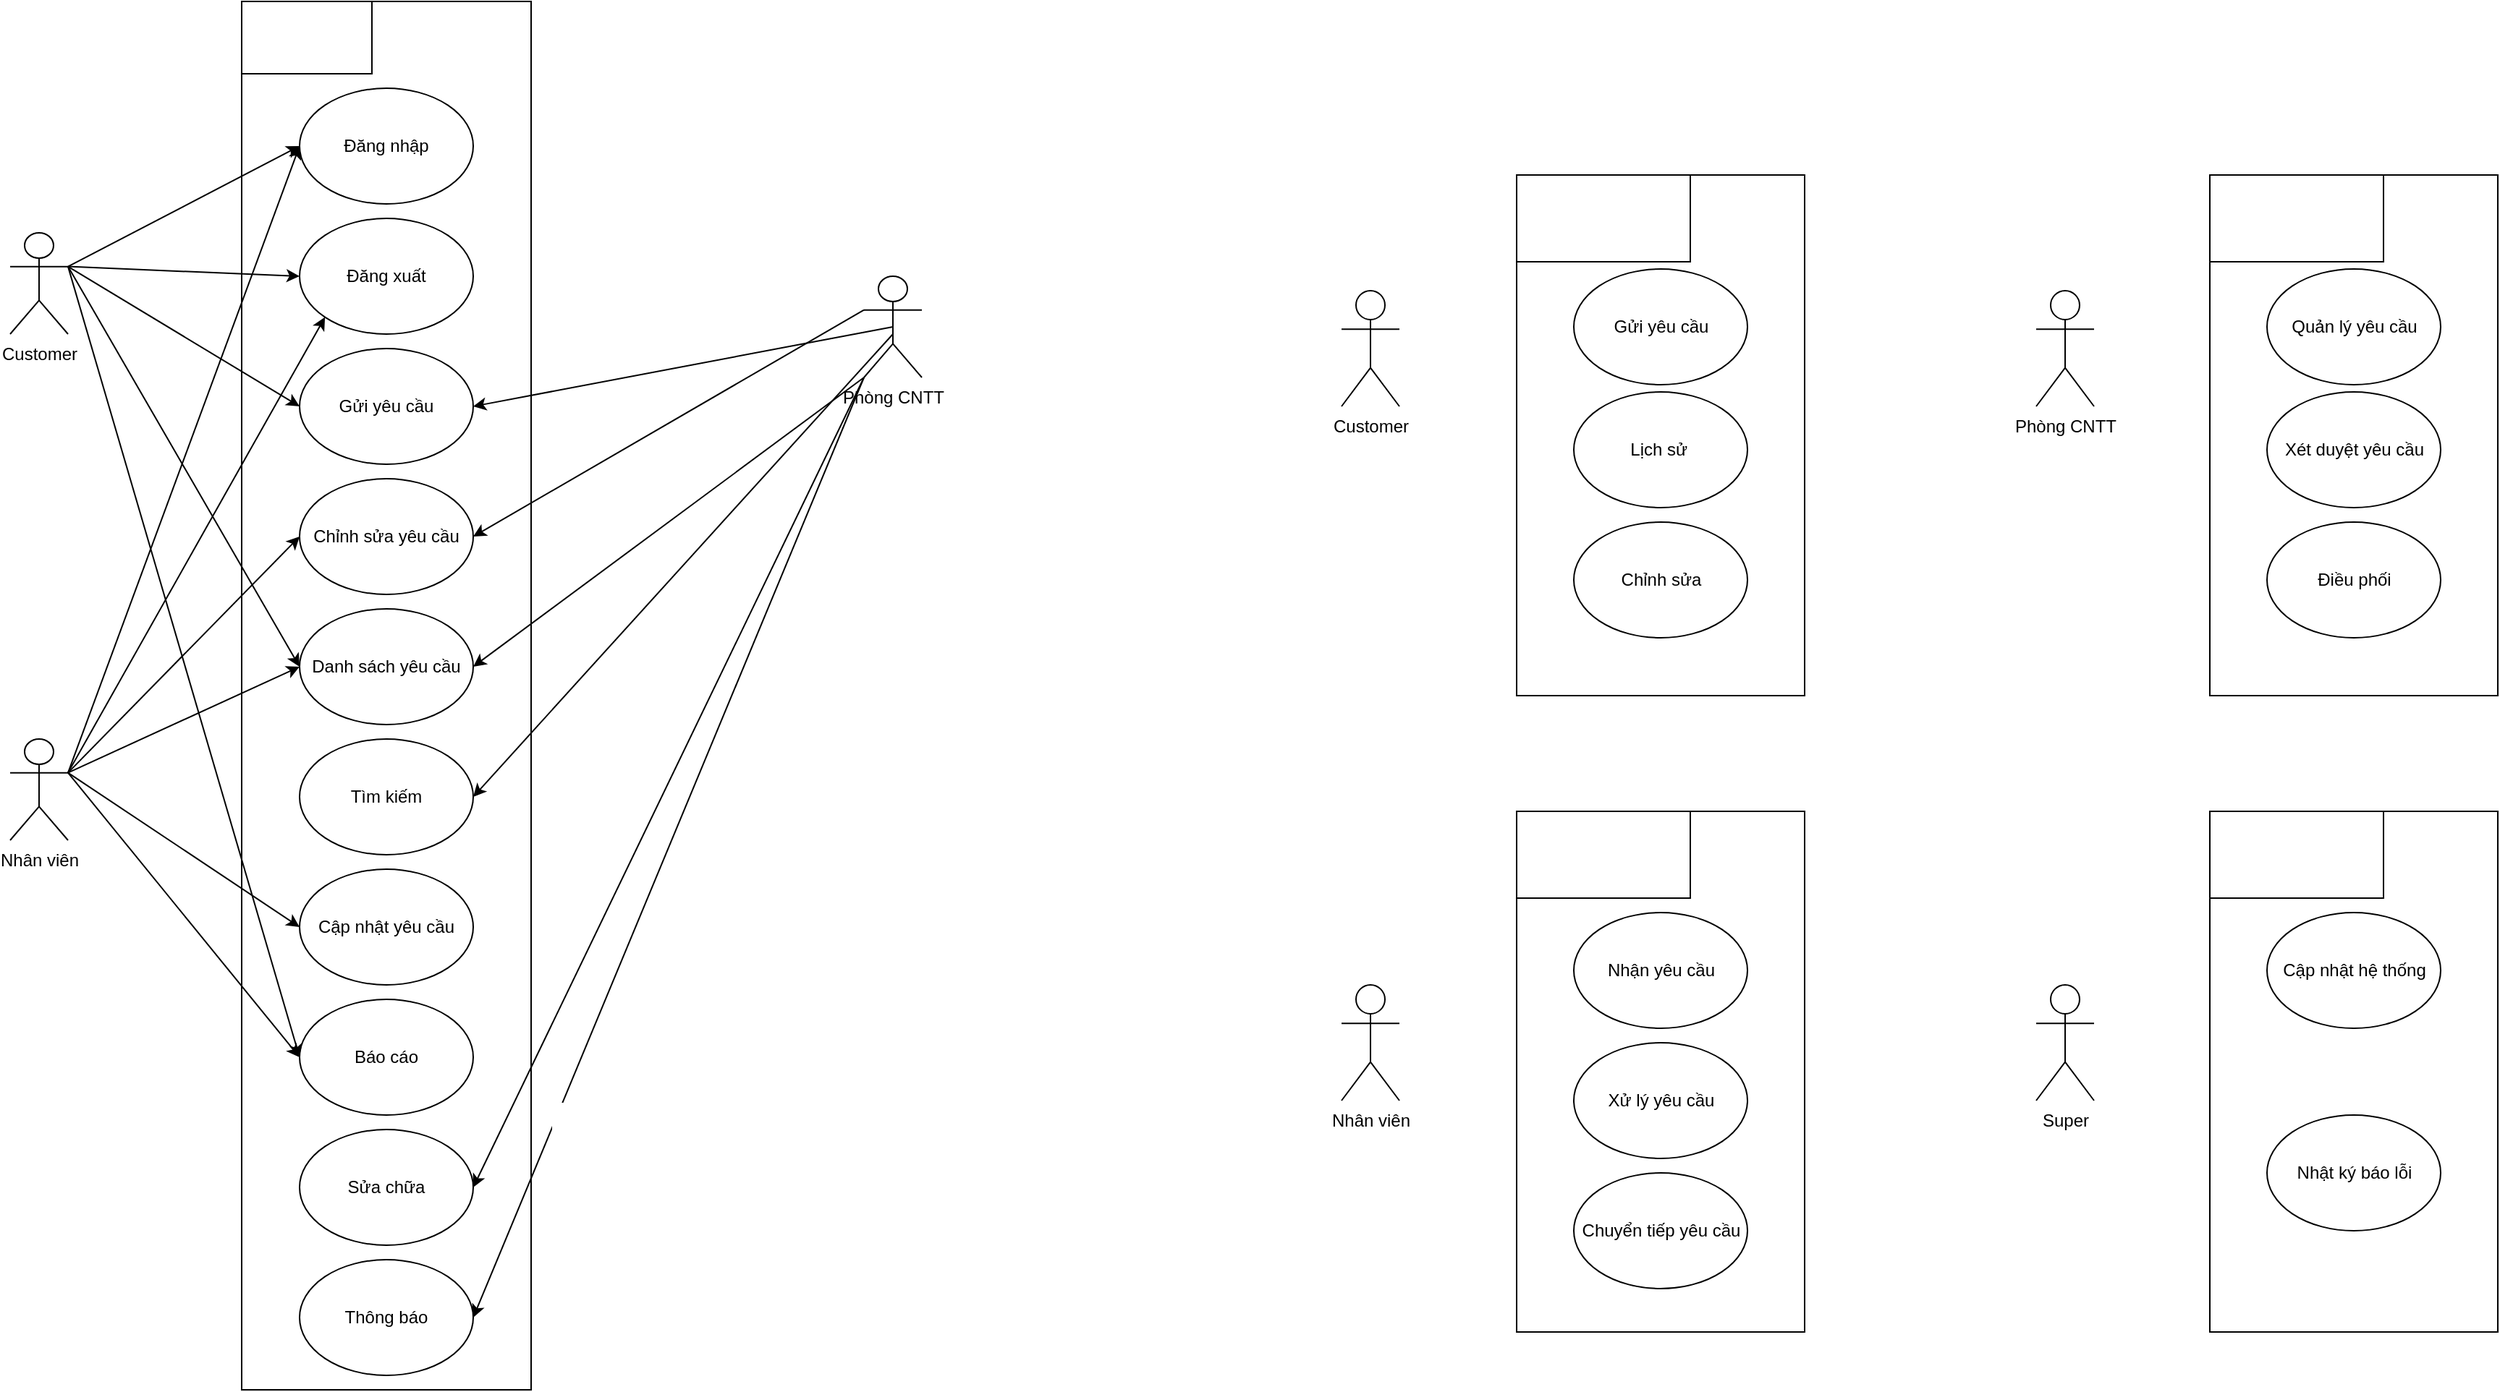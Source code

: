 <mxfile version="21.0.6" type="device"><diagram id="YaYckhyg8qfFHChC-3QF" name="Trang-1"><mxGraphModel dx="1188" dy="4441" grid="1" gridSize="10" guides="1" tooltips="1" connect="1" arrows="1" fold="1" page="1" pageScale="1" pageWidth="827" pageHeight="1169" math="0" shadow="0"><root><mxCell id="0"/><mxCell id="1" parent="0"/><mxCell id="4VSOPjwCIJhu8ye86NHm-1" value="Customer" style="shape=umlActor;verticalLabelPosition=bottom;verticalAlign=top;html=1;outlineConnect=0;" vertex="1" parent="1"><mxGeometry x="80" y="40" width="40" height="70" as="geometry"/></mxCell><mxCell id="4VSOPjwCIJhu8ye86NHm-2" value="" style="rounded=0;whiteSpace=wrap;html=1;" vertex="1" parent="1"><mxGeometry x="240" y="-120" width="200" height="960" as="geometry"/></mxCell><mxCell id="4VSOPjwCIJhu8ye86NHm-4" value="" style="rounded=0;whiteSpace=wrap;html=1;" vertex="1" parent="1"><mxGeometry x="240" y="-120" width="90" height="50" as="geometry"/></mxCell><mxCell id="4VSOPjwCIJhu8ye86NHm-5" value="Đăng nhập" style="ellipse;whiteSpace=wrap;html=1;" vertex="1" parent="1"><mxGeometry x="280" y="-60" width="120" height="80" as="geometry"/></mxCell><mxCell id="4VSOPjwCIJhu8ye86NHm-6" value="Đăng xuất" style="ellipse;whiteSpace=wrap;html=1;" vertex="1" parent="1"><mxGeometry x="280" y="30" width="120" height="80" as="geometry"/></mxCell><mxCell id="4VSOPjwCIJhu8ye86NHm-7" value="Gửi yêu cầu" style="ellipse;whiteSpace=wrap;html=1;" vertex="1" parent="1"><mxGeometry x="280" y="120" width="120" height="80" as="geometry"/></mxCell><mxCell id="4VSOPjwCIJhu8ye86NHm-8" value="Chỉnh sửa yêu cầu" style="ellipse;whiteSpace=wrap;html=1;" vertex="1" parent="1"><mxGeometry x="280" y="210" width="120" height="80" as="geometry"/></mxCell><mxCell id="4VSOPjwCIJhu8ye86NHm-9" value="Danh sách yêu cầu" style="ellipse;whiteSpace=wrap;html=1;" vertex="1" parent="1"><mxGeometry x="280" y="300" width="120" height="80" as="geometry"/></mxCell><mxCell id="4VSOPjwCIJhu8ye86NHm-10" value="Tìm kiếm" style="ellipse;whiteSpace=wrap;html=1;" vertex="1" parent="1"><mxGeometry x="280" y="390" width="120" height="80" as="geometry"/></mxCell><mxCell id="4VSOPjwCIJhu8ye86NHm-11" value="Cập nhật yêu cầu" style="ellipse;whiteSpace=wrap;html=1;" vertex="1" parent="1"><mxGeometry x="280" y="480" width="120" height="80" as="geometry"/></mxCell><mxCell id="4VSOPjwCIJhu8ye86NHm-13" value="Phòng CNTT&lt;br&gt;" style="shape=umlActor;verticalLabelPosition=bottom;verticalAlign=top;html=1;outlineConnect=0;" vertex="1" parent="1"><mxGeometry x="670" y="70" width="40" height="70" as="geometry"/></mxCell><mxCell id="4VSOPjwCIJhu8ye86NHm-15" value="" style="endArrow=classic;html=1;rounded=0;entryX=1;entryY=0.5;entryDx=0;entryDy=0;exitX=0;exitY=0.333;exitDx=0;exitDy=0;exitPerimeter=0;" edge="1" parent="1" source="4VSOPjwCIJhu8ye86NHm-13" target="4VSOPjwCIJhu8ye86NHm-8"><mxGeometry width="50" height="50" relative="1" as="geometry"><mxPoint x="390" y="220" as="sourcePoint"/><mxPoint x="440" y="170" as="targetPoint"/></mxGeometry></mxCell><mxCell id="4VSOPjwCIJhu8ye86NHm-16" value="" style="endArrow=classic;html=1;rounded=0;entryX=1;entryY=0.5;entryDx=0;entryDy=0;exitX=0;exitY=1;exitDx=0;exitDy=0;exitPerimeter=0;" edge="1" parent="1" source="4VSOPjwCIJhu8ye86NHm-13" target="4VSOPjwCIJhu8ye86NHm-9"><mxGeometry width="50" height="50" relative="1" as="geometry"><mxPoint x="680" y="103" as="sourcePoint"/><mxPoint x="410" y="-10" as="targetPoint"/></mxGeometry></mxCell><mxCell id="4VSOPjwCIJhu8ye86NHm-17" value="" style="endArrow=classic;html=1;rounded=0;entryX=1;entryY=0.5;entryDx=0;entryDy=0;exitX=0.5;exitY=0.5;exitDx=0;exitDy=0;exitPerimeter=0;" edge="1" parent="1" source="4VSOPjwCIJhu8ye86NHm-13" target="4VSOPjwCIJhu8ye86NHm-7"><mxGeometry width="50" height="50" relative="1" as="geometry"><mxPoint x="680" y="103" as="sourcePoint"/><mxPoint x="410" y="260" as="targetPoint"/></mxGeometry></mxCell><mxCell id="4VSOPjwCIJhu8ye86NHm-19" value="Nhân viên&lt;br&gt;" style="shape=umlActor;verticalLabelPosition=bottom;verticalAlign=top;html=1;outlineConnect=0;" vertex="1" parent="1"><mxGeometry x="80" y="390" width="40" height="70" as="geometry"/></mxCell><mxCell id="4VSOPjwCIJhu8ye86NHm-20" value="" style="endArrow=classic;html=1;rounded=0;exitX=1;exitY=0.333;exitDx=0;exitDy=0;exitPerimeter=0;entryX=0;entryY=0.5;entryDx=0;entryDy=0;" edge="1" parent="1" source="4VSOPjwCIJhu8ye86NHm-1" target="4VSOPjwCIJhu8ye86NHm-5"><mxGeometry width="50" height="50" relative="1" as="geometry"><mxPoint x="390" y="320" as="sourcePoint"/><mxPoint x="440" y="270" as="targetPoint"/></mxGeometry></mxCell><mxCell id="4VSOPjwCIJhu8ye86NHm-21" value="" style="endArrow=classic;html=1;rounded=0;exitX=1;exitY=0.333;exitDx=0;exitDy=0;exitPerimeter=0;entryX=0;entryY=0.5;entryDx=0;entryDy=0;" edge="1" parent="1" source="4VSOPjwCIJhu8ye86NHm-1" target="4VSOPjwCIJhu8ye86NHm-6"><mxGeometry width="50" height="50" relative="1" as="geometry"><mxPoint x="130" y="73" as="sourcePoint"/><mxPoint x="290" y="-10" as="targetPoint"/></mxGeometry></mxCell><mxCell id="4VSOPjwCIJhu8ye86NHm-22" value="" style="endArrow=classic;html=1;rounded=0;exitX=1;exitY=0.333;exitDx=0;exitDy=0;exitPerimeter=0;entryX=0;entryY=0.5;entryDx=0;entryDy=0;" edge="1" parent="1" source="4VSOPjwCIJhu8ye86NHm-1" target="4VSOPjwCIJhu8ye86NHm-7"><mxGeometry width="50" height="50" relative="1" as="geometry"><mxPoint x="140" y="83" as="sourcePoint"/><mxPoint x="300" as="targetPoint"/></mxGeometry></mxCell><mxCell id="4VSOPjwCIJhu8ye86NHm-23" value="" style="endArrow=classic;html=1;rounded=0;exitX=1;exitY=0.333;exitDx=0;exitDy=0;exitPerimeter=0;entryX=0;entryY=0.5;entryDx=0;entryDy=0;" edge="1" parent="1" source="4VSOPjwCIJhu8ye86NHm-1" target="4VSOPjwCIJhu8ye86NHm-9"><mxGeometry width="50" height="50" relative="1" as="geometry"><mxPoint x="150" y="93" as="sourcePoint"/><mxPoint x="310" y="10" as="targetPoint"/></mxGeometry></mxCell><mxCell id="4VSOPjwCIJhu8ye86NHm-25" value="" style="endArrow=classic;html=1;rounded=0;exitX=1;exitY=0.333;exitDx=0;exitDy=0;exitPerimeter=0;entryX=0;entryY=0.5;entryDx=0;entryDy=0;" edge="1" parent="1" source="4VSOPjwCIJhu8ye86NHm-19" target="4VSOPjwCIJhu8ye86NHm-5"><mxGeometry width="50" height="50" relative="1" as="geometry"><mxPoint x="170" y="113" as="sourcePoint"/><mxPoint x="330" y="30" as="targetPoint"/></mxGeometry></mxCell><mxCell id="4VSOPjwCIJhu8ye86NHm-26" value="" style="endArrow=classic;html=1;rounded=0;exitX=1;exitY=0.333;exitDx=0;exitDy=0;exitPerimeter=0;entryX=0;entryY=1;entryDx=0;entryDy=0;" edge="1" parent="1" source="4VSOPjwCIJhu8ye86NHm-19" target="4VSOPjwCIJhu8ye86NHm-6"><mxGeometry width="50" height="50" relative="1" as="geometry"><mxPoint x="180" y="123" as="sourcePoint"/><mxPoint x="340" y="40" as="targetPoint"/></mxGeometry></mxCell><mxCell id="4VSOPjwCIJhu8ye86NHm-27" value="" style="endArrow=classic;html=1;rounded=0;exitX=1;exitY=0.333;exitDx=0;exitDy=0;exitPerimeter=0;entryX=0;entryY=0.5;entryDx=0;entryDy=0;" edge="1" parent="1" source="4VSOPjwCIJhu8ye86NHm-19" target="4VSOPjwCIJhu8ye86NHm-8"><mxGeometry width="50" height="50" relative="1" as="geometry"><mxPoint x="190" y="133" as="sourcePoint"/><mxPoint x="350" y="50" as="targetPoint"/></mxGeometry></mxCell><mxCell id="4VSOPjwCIJhu8ye86NHm-28" value="" style="endArrow=classic;html=1;rounded=0;exitX=1;exitY=0.333;exitDx=0;exitDy=0;exitPerimeter=0;entryX=0;entryY=0.5;entryDx=0;entryDy=0;" edge="1" parent="1" source="4VSOPjwCIJhu8ye86NHm-19" target="4VSOPjwCIJhu8ye86NHm-9"><mxGeometry width="50" height="50" relative="1" as="geometry"><mxPoint x="200" y="143" as="sourcePoint"/><mxPoint x="360" y="60" as="targetPoint"/></mxGeometry></mxCell><mxCell id="4VSOPjwCIJhu8ye86NHm-29" value="" style="endArrow=classic;html=1;rounded=0;exitX=1;exitY=0.333;exitDx=0;exitDy=0;exitPerimeter=0;entryX=0;entryY=0.5;entryDx=0;entryDy=0;" edge="1" parent="1" source="4VSOPjwCIJhu8ye86NHm-19" target="4VSOPjwCIJhu8ye86NHm-11"><mxGeometry width="50" height="50" relative="1" as="geometry"><mxPoint x="210" y="153" as="sourcePoint"/><mxPoint x="370" y="70" as="targetPoint"/></mxGeometry></mxCell><mxCell id="4VSOPjwCIJhu8ye86NHm-30" value="" style="endArrow=classic;html=1;rounded=0;entryX=1;entryY=0.5;entryDx=0;entryDy=0;" edge="1" parent="1" target="4VSOPjwCIJhu8ye86NHm-10"><mxGeometry width="50" height="50" relative="1" as="geometry"><mxPoint x="690" y="110" as="sourcePoint"/><mxPoint x="380" y="80" as="targetPoint"/></mxGeometry></mxCell><mxCell id="4VSOPjwCIJhu8ye86NHm-31" value="Báo cáo" style="ellipse;whiteSpace=wrap;html=1;" vertex="1" parent="1"><mxGeometry x="280" y="570" width="120" height="80" as="geometry"/></mxCell><mxCell id="4VSOPjwCIJhu8ye86NHm-32" value="Sửa chữa" style="ellipse;whiteSpace=wrap;html=1;" vertex="1" parent="1"><mxGeometry x="280" y="660" width="120" height="80" as="geometry"/></mxCell><mxCell id="4VSOPjwCIJhu8ye86NHm-33" value="Thông báo" style="ellipse;whiteSpace=wrap;html=1;" vertex="1" parent="1"><mxGeometry x="280" y="750" width="120" height="80" as="geometry"/></mxCell><mxCell id="4VSOPjwCIJhu8ye86NHm-34" value="" style="endArrow=classic;html=1;rounded=0;entryX=1;entryY=0.5;entryDx=0;entryDy=0;exitX=0;exitY=1;exitDx=0;exitDy=0;exitPerimeter=0;" edge="1" parent="1" source="4VSOPjwCIJhu8ye86NHm-13" target="4VSOPjwCIJhu8ye86NHm-33"><mxGeometry width="50" height="50" relative="1" as="geometry"><mxPoint x="700" y="115" as="sourcePoint"/><mxPoint x="410" y="170" as="targetPoint"/></mxGeometry></mxCell><mxCell id="4VSOPjwCIJhu8ye86NHm-35" value="" style="endArrow=classic;html=1;rounded=0;entryX=1;entryY=0.5;entryDx=0;entryDy=0;exitX=0;exitY=1;exitDx=0;exitDy=0;exitPerimeter=0;" edge="1" parent="1" source="4VSOPjwCIJhu8ye86NHm-13" target="4VSOPjwCIJhu8ye86NHm-32"><mxGeometry width="50" height="50" relative="1" as="geometry"><mxPoint x="710" y="125" as="sourcePoint"/><mxPoint x="420" y="180" as="targetPoint"/></mxGeometry></mxCell><mxCell id="4VSOPjwCIJhu8ye86NHm-36" value="" style="endArrow=classic;html=1;rounded=0;entryX=0;entryY=0.5;entryDx=0;entryDy=0;exitX=1;exitY=0.333;exitDx=0;exitDy=0;exitPerimeter=0;" edge="1" parent="1" source="4VSOPjwCIJhu8ye86NHm-19" target="4VSOPjwCIJhu8ye86NHm-31"><mxGeometry width="50" height="50" relative="1" as="geometry"><mxPoint x="720" y="135" as="sourcePoint"/><mxPoint x="430" y="190" as="targetPoint"/></mxGeometry></mxCell><mxCell id="4VSOPjwCIJhu8ye86NHm-37" value="" style="endArrow=classic;html=1;rounded=0;entryX=0;entryY=0.5;entryDx=0;entryDy=0;exitX=1;exitY=0.333;exitDx=0;exitDy=0;exitPerimeter=0;" edge="1" parent="1" source="4VSOPjwCIJhu8ye86NHm-1" target="4VSOPjwCIJhu8ye86NHm-31"><mxGeometry width="50" height="50" relative="1" as="geometry"><mxPoint x="730" y="145" as="sourcePoint"/><mxPoint x="440" y="200" as="targetPoint"/></mxGeometry></mxCell><mxCell id="4VSOPjwCIJhu8ye86NHm-38" value="Customer" style="shape=umlActor;verticalLabelPosition=bottom;verticalAlign=top;html=1;outlineConnect=0;" vertex="1" parent="1"><mxGeometry x="1000" y="80" width="40" height="80" as="geometry"/></mxCell><mxCell id="4VSOPjwCIJhu8ye86NHm-39" value="" style="rounded=0;whiteSpace=wrap;html=1;" vertex="1" parent="1"><mxGeometry x="1121" width="199" height="360" as="geometry"/></mxCell><mxCell id="4VSOPjwCIJhu8ye86NHm-40" value="" style="rounded=0;whiteSpace=wrap;html=1;" vertex="1" parent="1"><mxGeometry x="1121" width="120" height="60" as="geometry"/></mxCell><mxCell id="4VSOPjwCIJhu8ye86NHm-41" value="Gửi yêu cầu" style="ellipse;whiteSpace=wrap;html=1;" vertex="1" parent="1"><mxGeometry x="1160.5" y="65" width="120" height="80" as="geometry"/></mxCell><mxCell id="4VSOPjwCIJhu8ye86NHm-42" value="Lịch sử&amp;nbsp;" style="ellipse;whiteSpace=wrap;html=1;" vertex="1" parent="1"><mxGeometry x="1160.5" y="150" width="120" height="80" as="geometry"/></mxCell><mxCell id="4VSOPjwCIJhu8ye86NHm-43" value="Chỉnh sửa" style="ellipse;whiteSpace=wrap;html=1;" vertex="1" parent="1"><mxGeometry x="1160.5" y="240" width="120" height="80" as="geometry"/></mxCell><mxCell id="4VSOPjwCIJhu8ye86NHm-45" value="Nhân viên" style="shape=umlActor;verticalLabelPosition=bottom;verticalAlign=top;html=1;outlineConnect=0;" vertex="1" parent="1"><mxGeometry x="1000" y="560" width="40" height="80" as="geometry"/></mxCell><mxCell id="4VSOPjwCIJhu8ye86NHm-46" value="" style="rounded=0;whiteSpace=wrap;html=1;" vertex="1" parent="1"><mxGeometry x="1121" y="440" width="199" height="360" as="geometry"/></mxCell><mxCell id="4VSOPjwCIJhu8ye86NHm-47" value="" style="rounded=0;whiteSpace=wrap;html=1;" vertex="1" parent="1"><mxGeometry x="1121" y="440" width="120" height="60" as="geometry"/></mxCell><mxCell id="4VSOPjwCIJhu8ye86NHm-48" value="Nhận yêu cầu" style="ellipse;whiteSpace=wrap;html=1;" vertex="1" parent="1"><mxGeometry x="1160.5" y="510" width="120" height="80" as="geometry"/></mxCell><mxCell id="4VSOPjwCIJhu8ye86NHm-49" value="Xử lý yêu cầu" style="ellipse;whiteSpace=wrap;html=1;" vertex="1" parent="1"><mxGeometry x="1160.5" y="600" width="120" height="80" as="geometry"/></mxCell><mxCell id="4VSOPjwCIJhu8ye86NHm-50" value="Chuyển tiếp yêu cầu" style="ellipse;whiteSpace=wrap;html=1;" vertex="1" parent="1"><mxGeometry x="1160.5" y="690" width="120" height="80" as="geometry"/></mxCell><mxCell id="4VSOPjwCIJhu8ye86NHm-55" value="" style="rounded=0;whiteSpace=wrap;html=1;" vertex="1" parent="1"><mxGeometry x="1600" width="199" height="360" as="geometry"/></mxCell><mxCell id="4VSOPjwCIJhu8ye86NHm-57" value="Phòng CNTT" style="shape=umlActor;verticalLabelPosition=bottom;verticalAlign=top;html=1;outlineConnect=0;" vertex="1" parent="1"><mxGeometry x="1480" y="80" width="40" height="80" as="geometry"/></mxCell><mxCell id="4VSOPjwCIJhu8ye86NHm-58" value="Quản lý yêu cầu" style="ellipse;whiteSpace=wrap;html=1;" vertex="1" parent="1"><mxGeometry x="1639.5" y="65" width="120" height="80" as="geometry"/></mxCell><mxCell id="4VSOPjwCIJhu8ye86NHm-59" value="" style="rounded=0;whiteSpace=wrap;html=1;" vertex="1" parent="1"><mxGeometry x="1600" width="120" height="60" as="geometry"/></mxCell><mxCell id="4VSOPjwCIJhu8ye86NHm-60" value="Xét duyệt yêu cầu" style="ellipse;whiteSpace=wrap;html=1;" vertex="1" parent="1"><mxGeometry x="1639.5" y="150" width="120" height="80" as="geometry"/></mxCell><mxCell id="4VSOPjwCIJhu8ye86NHm-61" value="Điều phối" style="ellipse;whiteSpace=wrap;html=1;" vertex="1" parent="1"><mxGeometry x="1639.5" y="240" width="120" height="80" as="geometry"/></mxCell><mxCell id="4VSOPjwCIJhu8ye86NHm-62" value="Super" style="shape=umlActor;verticalLabelPosition=bottom;verticalAlign=top;html=1;outlineConnect=0;" vertex="1" parent="1"><mxGeometry x="1480" y="560" width="40" height="80" as="geometry"/></mxCell><mxCell id="4VSOPjwCIJhu8ye86NHm-63" value="" style="rounded=0;whiteSpace=wrap;html=1;" vertex="1" parent="1"><mxGeometry x="1600" y="440" width="199" height="360" as="geometry"/></mxCell><mxCell id="4VSOPjwCIJhu8ye86NHm-64" value="Cập nhật hệ thống" style="ellipse;whiteSpace=wrap;html=1;" vertex="1" parent="1"><mxGeometry x="1639.5" y="510" width="120" height="80" as="geometry"/></mxCell><mxCell id="4VSOPjwCIJhu8ye86NHm-65" value="" style="rounded=0;whiteSpace=wrap;html=1;" vertex="1" parent="1"><mxGeometry x="1600" y="440" width="120" height="60" as="geometry"/></mxCell><mxCell id="4VSOPjwCIJhu8ye86NHm-66" value="Nhật ký báo lỗi" style="ellipse;whiteSpace=wrap;html=1;" vertex="1" parent="1"><mxGeometry x="1639.5" y="650" width="120" height="80" as="geometry"/></mxCell></root></mxGraphModel></diagram></mxfile>